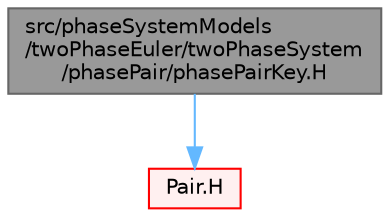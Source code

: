 digraph "src/phaseSystemModels/twoPhaseEuler/twoPhaseSystem/phasePair/phasePairKey.H"
{
 // LATEX_PDF_SIZE
  bgcolor="transparent";
  edge [fontname=Helvetica,fontsize=10,labelfontname=Helvetica,labelfontsize=10];
  node [fontname=Helvetica,fontsize=10,shape=box,height=0.2,width=0.4];
  Node1 [id="Node000001",label="src/phaseSystemModels\l/twoPhaseEuler/twoPhaseSystem\l/phasePair/phasePairKey.H",height=0.2,width=0.4,color="gray40", fillcolor="grey60", style="filled", fontcolor="black",tooltip=" "];
  Node1 -> Node2 [id="edge1_Node000001_Node000002",color="steelblue1",style="solid",tooltip=" "];
  Node2 [id="Node000002",label="Pair.H",height=0.2,width=0.4,color="red", fillcolor="#FFF0F0", style="filled",URL="$Pair_8H.html",tooltip=" "];
}
